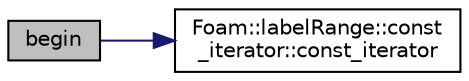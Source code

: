 digraph "begin"
{
  bgcolor="transparent";
  edge [fontname="Helvetica",fontsize="10",labelfontname="Helvetica",labelfontsize="10"];
  node [fontname="Helvetica",fontsize="10",shape=record];
  rankdir="LR";
  Node100 [label="begin",height=0.2,width=0.4,color="black", fillcolor="grey75", style="filled", fontcolor="black"];
  Node100 -> Node101 [color="midnightblue",fontsize="10",style="solid",fontname="Helvetica"];
  Node101 [label="Foam::labelRange::const\l_iterator::const_iterator",height=0.2,width=0.4,color="black",URL="$a29357.html#abdefca51d553d29c565b08e091f8cd19",tooltip="Construct null - equivalent to an &#39;end&#39; position. "];
}
